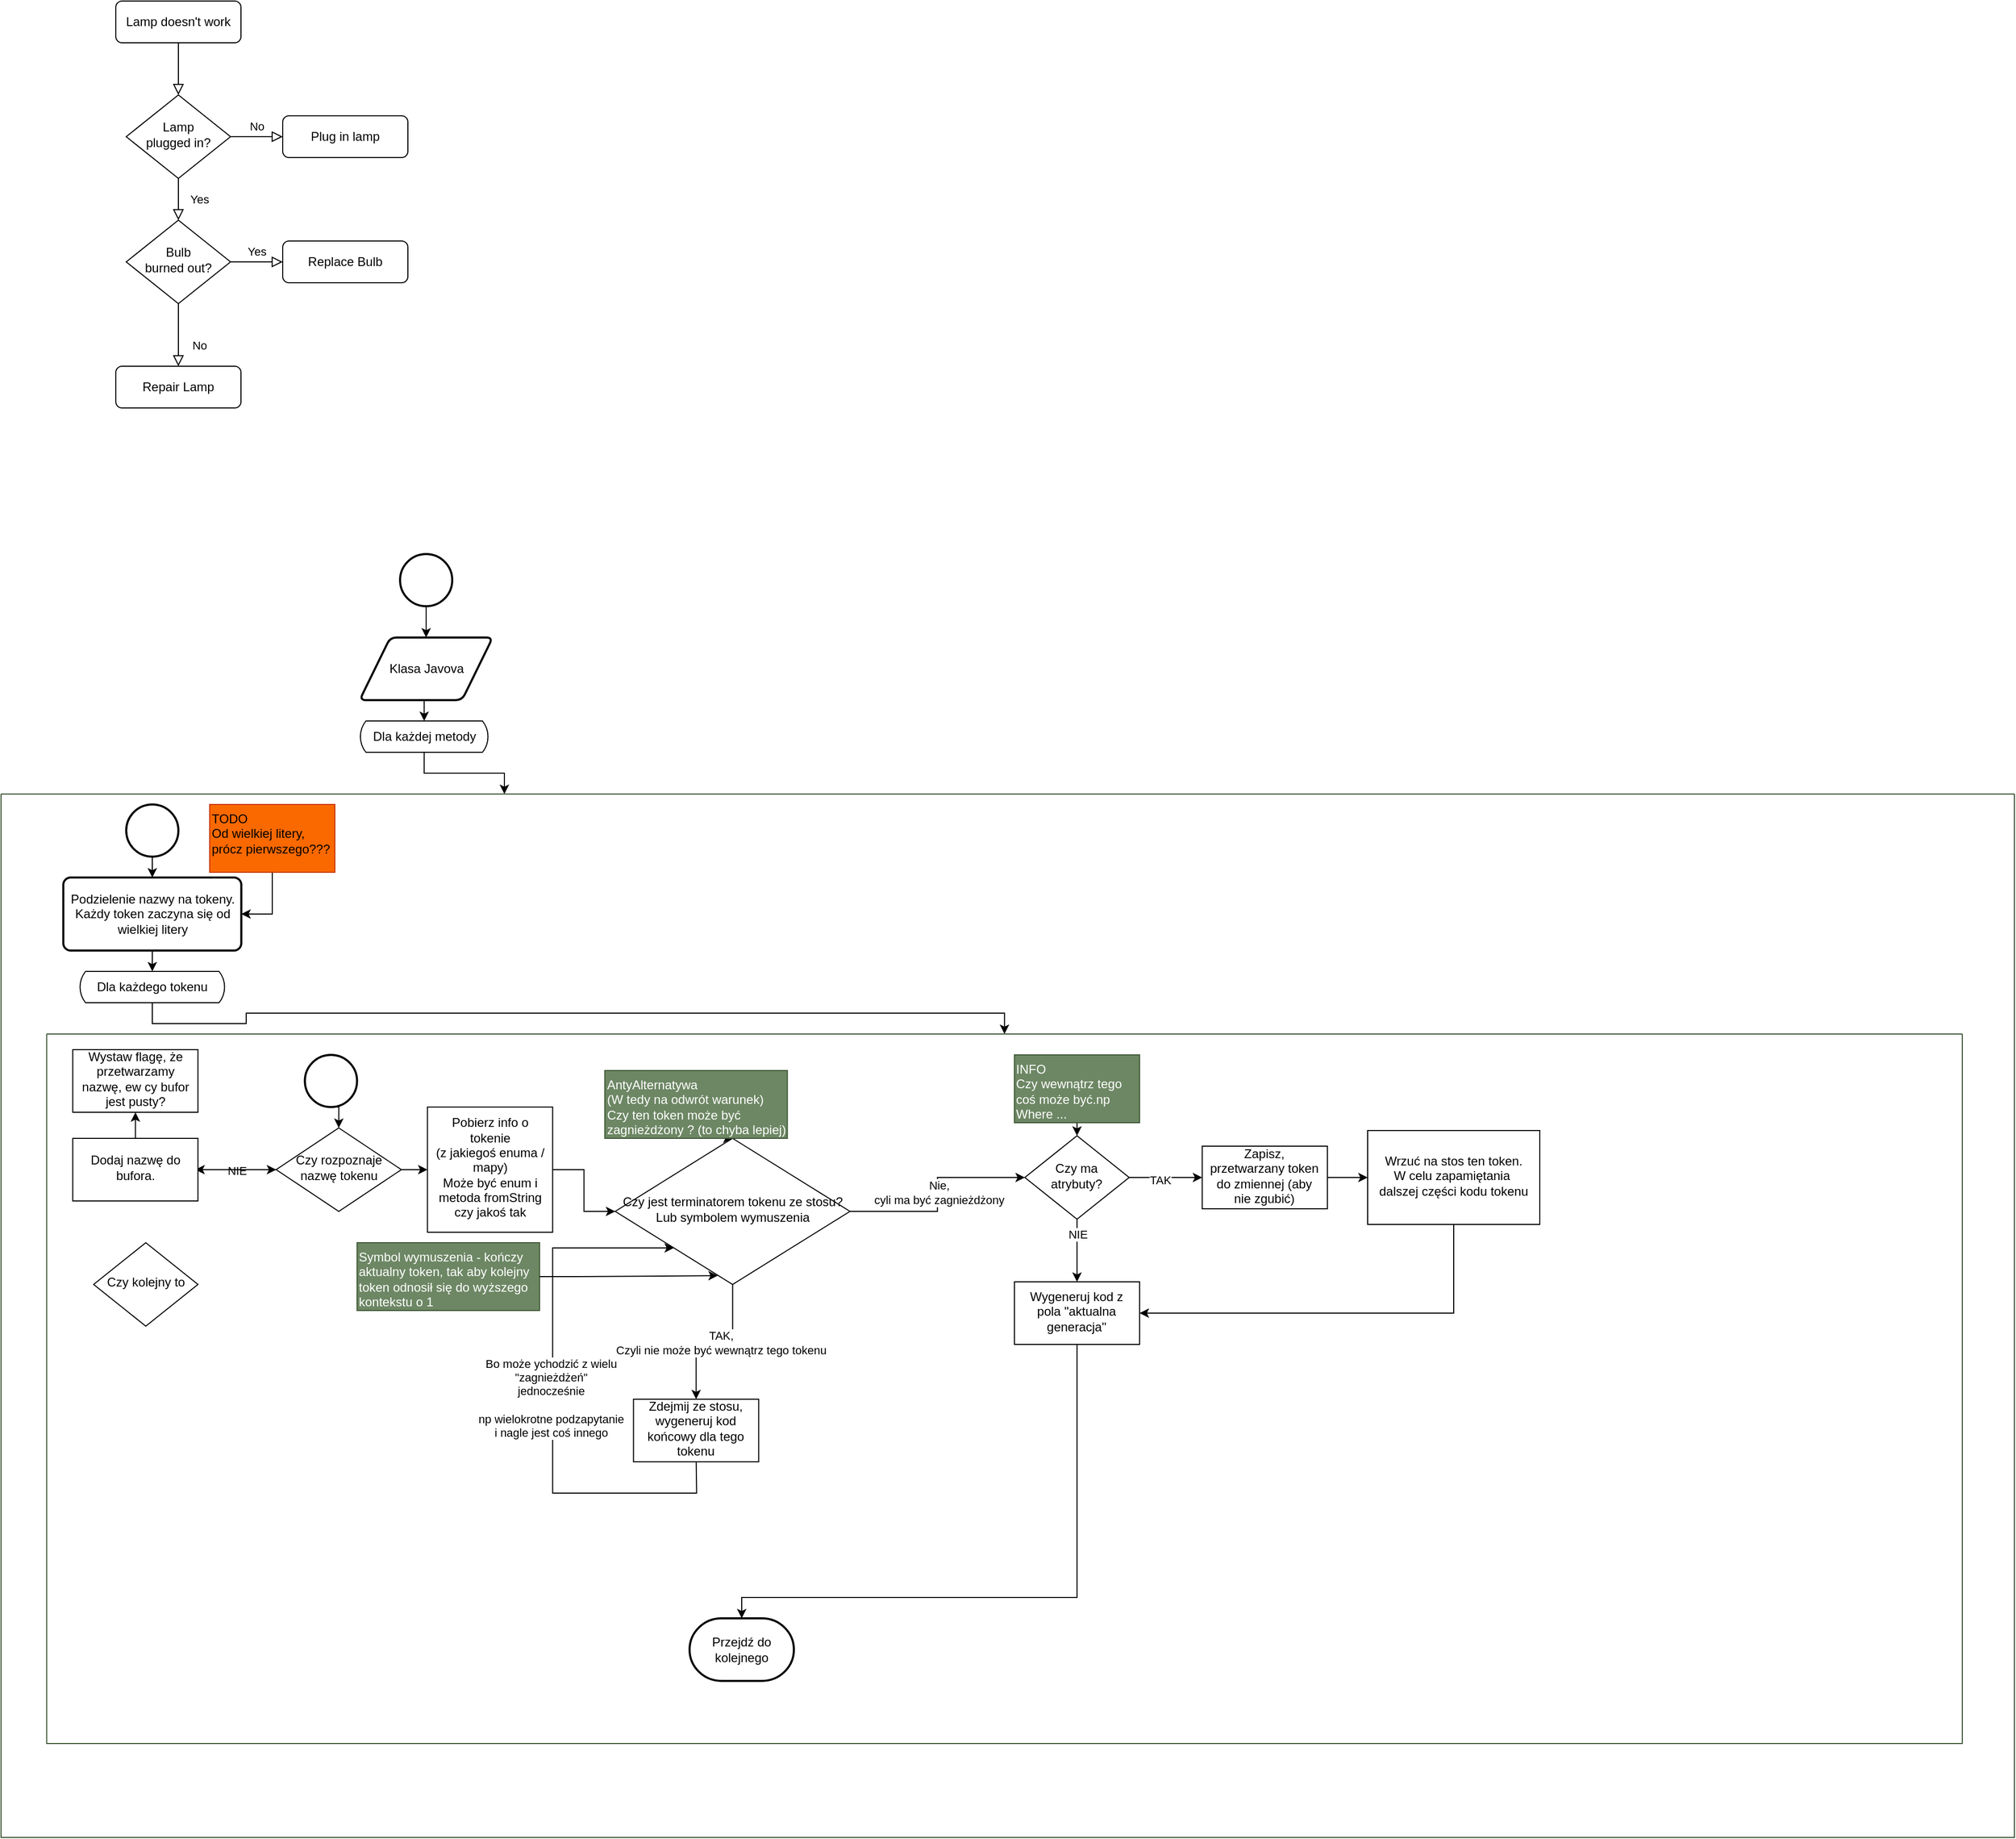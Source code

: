 <mxfile version="24.3.0" type="github">
  <diagram id="C5RBs43oDa-KdzZeNtuy" name="Page-1">
    <mxGraphModel dx="3047" dy="3220" grid="1" gridSize="10" guides="1" tooltips="1" connect="1" arrows="1" fold="1" page="0" pageScale="1" pageWidth="827" pageHeight="1169" math="0" shadow="0">
      <root>
        <mxCell id="WIyWlLk6GJQsqaUBKTNV-0" />
        <mxCell id="WIyWlLk6GJQsqaUBKTNV-1" parent="WIyWlLk6GJQsqaUBKTNV-0" />
        <mxCell id="WIyWlLk6GJQsqaUBKTNV-2" value="" style="rounded=0;html=1;jettySize=auto;orthogonalLoop=1;fontSize=11;endArrow=block;endFill=0;endSize=8;strokeWidth=1;shadow=0;labelBackgroundColor=none;edgeStyle=orthogonalEdgeStyle;" parent="WIyWlLk6GJQsqaUBKTNV-1" source="WIyWlLk6GJQsqaUBKTNV-3" target="WIyWlLk6GJQsqaUBKTNV-6" edge="1">
          <mxGeometry relative="1" as="geometry" />
        </mxCell>
        <mxCell id="WIyWlLk6GJQsqaUBKTNV-3" value="Lamp doesn&#39;t work" style="rounded=1;whiteSpace=wrap;html=1;fontSize=12;glass=0;strokeWidth=1;shadow=0;" parent="WIyWlLk6GJQsqaUBKTNV-1" vertex="1">
          <mxGeometry x="-270" y="-620" width="120" height="40" as="geometry" />
        </mxCell>
        <mxCell id="WIyWlLk6GJQsqaUBKTNV-4" value="Yes" style="rounded=0;html=1;jettySize=auto;orthogonalLoop=1;fontSize=11;endArrow=block;endFill=0;endSize=8;strokeWidth=1;shadow=0;labelBackgroundColor=none;edgeStyle=orthogonalEdgeStyle;" parent="WIyWlLk6GJQsqaUBKTNV-1" source="WIyWlLk6GJQsqaUBKTNV-6" target="WIyWlLk6GJQsqaUBKTNV-10" edge="1">
          <mxGeometry y="20" relative="1" as="geometry">
            <mxPoint as="offset" />
          </mxGeometry>
        </mxCell>
        <mxCell id="WIyWlLk6GJQsqaUBKTNV-5" value="No" style="edgeStyle=orthogonalEdgeStyle;rounded=0;html=1;jettySize=auto;orthogonalLoop=1;fontSize=11;endArrow=block;endFill=0;endSize=8;strokeWidth=1;shadow=0;labelBackgroundColor=none;" parent="WIyWlLk6GJQsqaUBKTNV-1" source="WIyWlLk6GJQsqaUBKTNV-6" target="WIyWlLk6GJQsqaUBKTNV-7" edge="1">
          <mxGeometry y="10" relative="1" as="geometry">
            <mxPoint as="offset" />
          </mxGeometry>
        </mxCell>
        <mxCell id="WIyWlLk6GJQsqaUBKTNV-6" value="Lamp&lt;br&gt;plugged in?" style="rhombus;whiteSpace=wrap;html=1;shadow=0;fontFamily=Helvetica;fontSize=12;align=center;strokeWidth=1;spacing=6;spacingTop=-4;" parent="WIyWlLk6GJQsqaUBKTNV-1" vertex="1">
          <mxGeometry x="-260" y="-530" width="100" height="80" as="geometry" />
        </mxCell>
        <mxCell id="WIyWlLk6GJQsqaUBKTNV-7" value="Plug in lamp" style="rounded=1;whiteSpace=wrap;html=1;fontSize=12;glass=0;strokeWidth=1;shadow=0;" parent="WIyWlLk6GJQsqaUBKTNV-1" vertex="1">
          <mxGeometry x="-110" y="-510" width="120" height="40" as="geometry" />
        </mxCell>
        <mxCell id="WIyWlLk6GJQsqaUBKTNV-8" value="No" style="rounded=0;html=1;jettySize=auto;orthogonalLoop=1;fontSize=11;endArrow=block;endFill=0;endSize=8;strokeWidth=1;shadow=0;labelBackgroundColor=none;edgeStyle=orthogonalEdgeStyle;" parent="WIyWlLk6GJQsqaUBKTNV-1" source="WIyWlLk6GJQsqaUBKTNV-10" target="WIyWlLk6GJQsqaUBKTNV-11" edge="1">
          <mxGeometry x="0.333" y="20" relative="1" as="geometry">
            <mxPoint as="offset" />
          </mxGeometry>
        </mxCell>
        <mxCell id="WIyWlLk6GJQsqaUBKTNV-9" value="Yes" style="edgeStyle=orthogonalEdgeStyle;rounded=0;html=1;jettySize=auto;orthogonalLoop=1;fontSize=11;endArrow=block;endFill=0;endSize=8;strokeWidth=1;shadow=0;labelBackgroundColor=none;" parent="WIyWlLk6GJQsqaUBKTNV-1" source="WIyWlLk6GJQsqaUBKTNV-10" target="WIyWlLk6GJQsqaUBKTNV-12" edge="1">
          <mxGeometry y="10" relative="1" as="geometry">
            <mxPoint as="offset" />
          </mxGeometry>
        </mxCell>
        <mxCell id="WIyWlLk6GJQsqaUBKTNV-10" value="Bulb&lt;br&gt;burned out?" style="rhombus;whiteSpace=wrap;html=1;shadow=0;fontFamily=Helvetica;fontSize=12;align=center;strokeWidth=1;spacing=6;spacingTop=-4;" parent="WIyWlLk6GJQsqaUBKTNV-1" vertex="1">
          <mxGeometry x="-260" y="-410" width="100" height="80" as="geometry" />
        </mxCell>
        <mxCell id="WIyWlLk6GJQsqaUBKTNV-11" value="Repair Lamp" style="rounded=1;whiteSpace=wrap;html=1;fontSize=12;glass=0;strokeWidth=1;shadow=0;" parent="WIyWlLk6GJQsqaUBKTNV-1" vertex="1">
          <mxGeometry x="-270" y="-270" width="120" height="40" as="geometry" />
        </mxCell>
        <mxCell id="WIyWlLk6GJQsqaUBKTNV-12" value="Replace Bulb" style="rounded=1;whiteSpace=wrap;html=1;fontSize=12;glass=0;strokeWidth=1;shadow=0;" parent="WIyWlLk6GJQsqaUBKTNV-1" vertex="1">
          <mxGeometry x="-110" y="-390" width="120" height="40" as="geometry" />
        </mxCell>
        <mxCell id="cGUAd-4T3Jj6xi8aEvbd-7" style="edgeStyle=orthogonalEdgeStyle;rounded=0;orthogonalLoop=1;jettySize=auto;html=1;exitX=0.5;exitY=1;exitDx=0;exitDy=0;exitPerimeter=0;entryX=0.5;entryY=0;entryDx=0;entryDy=0;" edge="1" parent="WIyWlLk6GJQsqaUBKTNV-1" source="cGUAd-4T3Jj6xi8aEvbd-0" target="cGUAd-4T3Jj6xi8aEvbd-4">
          <mxGeometry relative="1" as="geometry" />
        </mxCell>
        <mxCell id="cGUAd-4T3Jj6xi8aEvbd-0" value="" style="strokeWidth=2;html=1;shape=mxgraph.flowchart.start_2;whiteSpace=wrap;" vertex="1" parent="WIyWlLk6GJQsqaUBKTNV-1">
          <mxGeometry x="2.5" y="-90" width="50" height="50" as="geometry" />
        </mxCell>
        <mxCell id="cGUAd-4T3Jj6xi8aEvbd-4" value="&lt;div&gt;Klasa Javova&lt;/div&gt;" style="shape=parallelogram;html=1;strokeWidth=2;perimeter=parallelogramPerimeter;whiteSpace=wrap;rounded=1;arcSize=12;size=0.23;" vertex="1" parent="WIyWlLk6GJQsqaUBKTNV-1">
          <mxGeometry x="-36.25" y="-10" width="127.5" height="60" as="geometry" />
        </mxCell>
        <mxCell id="cGUAd-4T3Jj6xi8aEvbd-19" style="edgeStyle=orthogonalEdgeStyle;rounded=0;orthogonalLoop=1;jettySize=auto;html=1;exitX=0.5;exitY=1;exitDx=0;exitDy=0;exitPerimeter=0;entryX=0.25;entryY=0;entryDx=0;entryDy=0;" edge="1" parent="WIyWlLk6GJQsqaUBKTNV-1" source="cGUAd-4T3Jj6xi8aEvbd-11" target="cGUAd-4T3Jj6xi8aEvbd-16">
          <mxGeometry relative="1" as="geometry" />
        </mxCell>
        <mxCell id="cGUAd-4T3Jj6xi8aEvbd-11" value="Dla każdej metody" style="html=1;dashed=0;whiteSpace=wrap;shape=mxgraph.dfd.loop" vertex="1" parent="WIyWlLk6GJQsqaUBKTNV-1">
          <mxGeometry x="-36.25" y="70" width="123.75" height="30" as="geometry" />
        </mxCell>
        <mxCell id="cGUAd-4T3Jj6xi8aEvbd-12" style="edgeStyle=orthogonalEdgeStyle;rounded=0;orthogonalLoop=1;jettySize=auto;html=1;exitX=0.5;exitY=1;exitDx=0;exitDy=0;entryX=0.5;entryY=0;entryDx=0;entryDy=0;entryPerimeter=0;" edge="1" parent="WIyWlLk6GJQsqaUBKTNV-1" source="cGUAd-4T3Jj6xi8aEvbd-4" target="cGUAd-4T3Jj6xi8aEvbd-11">
          <mxGeometry relative="1" as="geometry" />
        </mxCell>
        <mxCell id="cGUAd-4T3Jj6xi8aEvbd-16" value="" style="swimlane;startSize=0;fillColor=#6d8764;fontColor=#ffffff;strokeColor=#3A5431;" vertex="1" parent="WIyWlLk6GJQsqaUBKTNV-1">
          <mxGeometry x="-380" y="140" width="1930" height="1000" as="geometry">
            <mxRectangle x="-70" y="140" width="50" height="40" as="alternateBounds" />
          </mxGeometry>
        </mxCell>
        <mxCell id="cGUAd-4T3Jj6xi8aEvbd-22" style="edgeStyle=orthogonalEdgeStyle;rounded=0;orthogonalLoop=1;jettySize=auto;html=1;exitX=0.5;exitY=1;exitDx=0;exitDy=0;entryX=1;entryY=0.5;entryDx=0;entryDy=0;" edge="1" parent="cGUAd-4T3Jj6xi8aEvbd-16" source="cGUAd-4T3Jj6xi8aEvbd-14" target="cGUAd-4T3Jj6xi8aEvbd-13">
          <mxGeometry relative="1" as="geometry" />
        </mxCell>
        <mxCell id="cGUAd-4T3Jj6xi8aEvbd-14" value="&lt;div&gt;TODO&lt;/div&gt;&lt;div&gt;Od wielkiej litery, prócz pierwszego???&lt;br&gt;&lt;/div&gt;" style="text;html=1;whiteSpace=wrap;overflow=hidden;rounded=0;fillColor=#fa6800;fontColor=#000000;strokeColor=#C73500;" vertex="1" parent="cGUAd-4T3Jj6xi8aEvbd-16">
          <mxGeometry x="200" y="10" width="120" height="65" as="geometry" />
        </mxCell>
        <mxCell id="cGUAd-4T3Jj6xi8aEvbd-13" value="&lt;div&gt;Podzielenie nazwy na tokeny.&lt;/div&gt;&lt;div&gt;Każdy token zaczyna się od wielkiej litery&lt;br&gt;&lt;/div&gt;" style="rounded=1;whiteSpace=wrap;html=1;absoluteArcSize=1;arcSize=14;strokeWidth=2;" vertex="1" parent="cGUAd-4T3Jj6xi8aEvbd-16">
          <mxGeometry x="59.69" y="80" width="170.62" height="70" as="geometry" />
        </mxCell>
        <mxCell id="cGUAd-4T3Jj6xi8aEvbd-23" style="edgeStyle=orthogonalEdgeStyle;rounded=0;orthogonalLoop=1;jettySize=auto;html=1;exitX=0.5;exitY=1;exitDx=0;exitDy=0;exitPerimeter=0;entryX=0.5;entryY=0;entryDx=0;entryDy=0;" edge="1" parent="cGUAd-4T3Jj6xi8aEvbd-16" source="cGUAd-4T3Jj6xi8aEvbd-20" target="cGUAd-4T3Jj6xi8aEvbd-13">
          <mxGeometry relative="1" as="geometry" />
        </mxCell>
        <mxCell id="cGUAd-4T3Jj6xi8aEvbd-20" value="" style="strokeWidth=2;html=1;shape=mxgraph.flowchart.start_2;whiteSpace=wrap;" vertex="1" parent="cGUAd-4T3Jj6xi8aEvbd-16">
          <mxGeometry x="120" y="10" width="50" height="50" as="geometry" />
        </mxCell>
        <mxCell id="cGUAd-4T3Jj6xi8aEvbd-28" style="edgeStyle=orthogonalEdgeStyle;rounded=0;orthogonalLoop=1;jettySize=auto;html=1;exitX=0.5;exitY=1;exitDx=0;exitDy=0;exitPerimeter=0;entryX=0.5;entryY=0;entryDx=0;entryDy=0;" edge="1" parent="cGUAd-4T3Jj6xi8aEvbd-16" source="cGUAd-4T3Jj6xi8aEvbd-25" target="cGUAd-4T3Jj6xi8aEvbd-27">
          <mxGeometry relative="1" as="geometry" />
        </mxCell>
        <mxCell id="cGUAd-4T3Jj6xi8aEvbd-25" value="Dla każdego tokenu" style="html=1;dashed=0;whiteSpace=wrap;shape=mxgraph.dfd.loop" vertex="1" parent="cGUAd-4T3Jj6xi8aEvbd-16">
          <mxGeometry x="75" y="170" width="140" height="30" as="geometry" />
        </mxCell>
        <mxCell id="cGUAd-4T3Jj6xi8aEvbd-26" style="edgeStyle=orthogonalEdgeStyle;rounded=0;orthogonalLoop=1;jettySize=auto;html=1;exitX=0.5;exitY=1;exitDx=0;exitDy=0;entryX=0.5;entryY=0;entryDx=0;entryDy=0;entryPerimeter=0;" edge="1" parent="cGUAd-4T3Jj6xi8aEvbd-16" source="cGUAd-4T3Jj6xi8aEvbd-13" target="cGUAd-4T3Jj6xi8aEvbd-25">
          <mxGeometry relative="1" as="geometry" />
        </mxCell>
        <mxCell id="cGUAd-4T3Jj6xi8aEvbd-27" value="" style="swimlane;startSize=0;fillColor=#6d8764;fontColor=#ffffff;strokeColor=#3A5431;" vertex="1" parent="cGUAd-4T3Jj6xi8aEvbd-16">
          <mxGeometry x="43.75" y="230" width="1836.25" height="680" as="geometry" />
        </mxCell>
        <mxCell id="cGUAd-4T3Jj6xi8aEvbd-32" style="edgeStyle=orthogonalEdgeStyle;rounded=0;orthogonalLoop=1;jettySize=auto;html=1;exitX=0.5;exitY=1;exitDx=0;exitDy=0;exitPerimeter=0;entryX=0.5;entryY=0;entryDx=0;entryDy=0;" edge="1" parent="cGUAd-4T3Jj6xi8aEvbd-27" source="cGUAd-4T3Jj6xi8aEvbd-30" target="cGUAd-4T3Jj6xi8aEvbd-31">
          <mxGeometry relative="1" as="geometry" />
        </mxCell>
        <mxCell id="cGUAd-4T3Jj6xi8aEvbd-30" value="" style="strokeWidth=2;html=1;shape=mxgraph.flowchart.start_2;whiteSpace=wrap;" vertex="1" parent="cGUAd-4T3Jj6xi8aEvbd-27">
          <mxGeometry x="247.5" y="20" width="50" height="50" as="geometry" />
        </mxCell>
        <mxCell id="cGUAd-4T3Jj6xi8aEvbd-50" value="" style="edgeStyle=orthogonalEdgeStyle;rounded=0;orthogonalLoop=1;jettySize=auto;html=1;" edge="1" parent="cGUAd-4T3Jj6xi8aEvbd-27" source="cGUAd-4T3Jj6xi8aEvbd-31">
          <mxGeometry relative="1" as="geometry">
            <mxPoint x="142.5" y="130" as="targetPoint" />
          </mxGeometry>
        </mxCell>
        <mxCell id="cGUAd-4T3Jj6xi8aEvbd-51" value="NIE" style="edgeLabel;html=1;align=center;verticalAlign=middle;resizable=0;points=[];" vertex="1" connectable="0" parent="cGUAd-4T3Jj6xi8aEvbd-50">
          <mxGeometry x="-0.009" relative="1" as="geometry">
            <mxPoint as="offset" />
          </mxGeometry>
        </mxCell>
        <mxCell id="cGUAd-4T3Jj6xi8aEvbd-56" style="edgeStyle=orthogonalEdgeStyle;rounded=0;orthogonalLoop=1;jettySize=auto;html=1;entryX=0;entryY=0.5;entryDx=0;entryDy=0;" edge="1" parent="cGUAd-4T3Jj6xi8aEvbd-27" source="cGUAd-4T3Jj6xi8aEvbd-31" target="cGUAd-4T3Jj6xi8aEvbd-55">
          <mxGeometry relative="1" as="geometry" />
        </mxCell>
        <mxCell id="cGUAd-4T3Jj6xi8aEvbd-31" value="Czy rozpoznaje nazwę tokenu" style="rhombus;whiteSpace=wrap;html=1;shadow=0;fontFamily=Helvetica;fontSize=12;align=center;strokeWidth=1;spacing=6;spacingTop=-4;" vertex="1" parent="cGUAd-4T3Jj6xi8aEvbd-27">
          <mxGeometry x="220" y="90" width="120" height="80" as="geometry" />
        </mxCell>
        <mxCell id="cGUAd-4T3Jj6xi8aEvbd-38" value="" style="edgeStyle=orthogonalEdgeStyle;rounded=0;orthogonalLoop=1;jettySize=auto;html=1;" edge="1" parent="cGUAd-4T3Jj6xi8aEvbd-27" source="cGUAd-4T3Jj6xi8aEvbd-36" target="cGUAd-4T3Jj6xi8aEvbd-37">
          <mxGeometry relative="1" as="geometry" />
        </mxCell>
        <mxCell id="cGUAd-4T3Jj6xi8aEvbd-39" value="TAK" style="edgeLabel;html=1;align=center;verticalAlign=middle;resizable=0;points=[];" vertex="1" connectable="0" parent="cGUAd-4T3Jj6xi8aEvbd-38">
          <mxGeometry x="-0.155" y="-2" relative="1" as="geometry">
            <mxPoint as="offset" />
          </mxGeometry>
        </mxCell>
        <mxCell id="cGUAd-4T3Jj6xi8aEvbd-42" value="" style="edgeStyle=orthogonalEdgeStyle;rounded=0;orthogonalLoop=1;jettySize=auto;html=1;" edge="1" parent="cGUAd-4T3Jj6xi8aEvbd-27" source="cGUAd-4T3Jj6xi8aEvbd-36" target="cGUAd-4T3Jj6xi8aEvbd-41">
          <mxGeometry relative="1" as="geometry" />
        </mxCell>
        <mxCell id="cGUAd-4T3Jj6xi8aEvbd-43" value="&lt;div&gt;NIE&lt;/div&gt;" style="edgeLabel;html=1;align=center;verticalAlign=middle;resizable=0;points=[];" vertex="1" connectable="0" parent="cGUAd-4T3Jj6xi8aEvbd-42">
          <mxGeometry x="-0.532" relative="1" as="geometry">
            <mxPoint as="offset" />
          </mxGeometry>
        </mxCell>
        <mxCell id="cGUAd-4T3Jj6xi8aEvbd-36" value="Czy ma atrybuty?" style="rhombus;whiteSpace=wrap;html=1;shadow=0;fontFamily=Helvetica;fontSize=12;align=center;strokeWidth=1;spacing=6;spacingTop=-4;" vertex="1" parent="cGUAd-4T3Jj6xi8aEvbd-27">
          <mxGeometry x="937.65" y="97.5" width="100" height="80" as="geometry" />
        </mxCell>
        <mxCell id="cGUAd-4T3Jj6xi8aEvbd-47" value="" style="edgeStyle=orthogonalEdgeStyle;rounded=0;orthogonalLoop=1;jettySize=auto;html=1;" edge="1" parent="cGUAd-4T3Jj6xi8aEvbd-27" source="cGUAd-4T3Jj6xi8aEvbd-37" target="cGUAd-4T3Jj6xi8aEvbd-46">
          <mxGeometry relative="1" as="geometry" />
        </mxCell>
        <mxCell id="cGUAd-4T3Jj6xi8aEvbd-37" value="&lt;div&gt;Zapisz, przetwarzany token&lt;/div&gt;&lt;div&gt;do zmiennej (aby nie zgubić)&lt;br&gt;&lt;/div&gt;" style="whiteSpace=wrap;html=1;shadow=0;strokeWidth=1;spacing=6;spacingTop=-4;" vertex="1" parent="cGUAd-4T3Jj6xi8aEvbd-27">
          <mxGeometry x="1107.65" y="107.5" width="120" height="60" as="geometry" />
        </mxCell>
        <mxCell id="cGUAd-4T3Jj6xi8aEvbd-41" value="&lt;div&gt;Wygeneruj kod z&lt;/div&gt;&lt;div&gt;pola &quot;aktualna generacja&quot;&lt;br&gt;&lt;/div&gt;" style="whiteSpace=wrap;html=1;shadow=0;strokeWidth=1;spacing=6;spacingTop=-4;" vertex="1" parent="cGUAd-4T3Jj6xi8aEvbd-27">
          <mxGeometry x="927.65" y="237.5" width="120" height="60" as="geometry" />
        </mxCell>
        <mxCell id="cGUAd-4T3Jj6xi8aEvbd-45" style="edgeStyle=orthogonalEdgeStyle;rounded=0;orthogonalLoop=1;jettySize=auto;html=1;exitX=0.5;exitY=1;exitDx=0;exitDy=0;entryX=0.5;entryY=0;entryDx=0;entryDy=0;" edge="1" parent="cGUAd-4T3Jj6xi8aEvbd-27" source="cGUAd-4T3Jj6xi8aEvbd-44" target="cGUAd-4T3Jj6xi8aEvbd-36">
          <mxGeometry relative="1" as="geometry" />
        </mxCell>
        <mxCell id="cGUAd-4T3Jj6xi8aEvbd-44" value="&lt;div&gt;INFO&lt;/div&gt;&lt;div&gt;Czy wewnątrz tego coś może być.np Where ... &lt;br&gt;&lt;/div&gt;" style="text;html=1;whiteSpace=wrap;overflow=hidden;rounded=0;fillColor=#6d8764;fontColor=#ffffff;strokeColor=#3A5431;" vertex="1" parent="cGUAd-4T3Jj6xi8aEvbd-27">
          <mxGeometry x="927.65" y="20" width="120" height="65" as="geometry" />
        </mxCell>
        <mxCell id="cGUAd-4T3Jj6xi8aEvbd-75" style="edgeStyle=orthogonalEdgeStyle;rounded=0;orthogonalLoop=1;jettySize=auto;html=1;exitX=0.5;exitY=1;exitDx=0;exitDy=0;entryX=1;entryY=0.5;entryDx=0;entryDy=0;" edge="1" parent="cGUAd-4T3Jj6xi8aEvbd-27" source="cGUAd-4T3Jj6xi8aEvbd-46" target="cGUAd-4T3Jj6xi8aEvbd-41">
          <mxGeometry relative="1" as="geometry" />
        </mxCell>
        <mxCell id="cGUAd-4T3Jj6xi8aEvbd-46" value="&lt;div&gt;Wrzuć na stos ten token.&lt;/div&gt;&lt;div&gt;W celu zapamiętania&amp;nbsp; &lt;br&gt;&lt;/div&gt;&lt;div&gt;dalszej części kodu tokenu&lt;/div&gt;" style="whiteSpace=wrap;html=1;shadow=0;strokeWidth=1;spacing=6;spacingTop=-4;" vertex="1" parent="cGUAd-4T3Jj6xi8aEvbd-27">
          <mxGeometry x="1266.25" y="92.5" width="165" height="90" as="geometry" />
        </mxCell>
        <mxCell id="cGUAd-4T3Jj6xi8aEvbd-52" value="Czy kolejny to " style="rhombus;whiteSpace=wrap;html=1;shadow=0;fontFamily=Helvetica;fontSize=12;align=center;strokeWidth=1;spacing=6;spacingTop=-4;" vertex="1" parent="cGUAd-4T3Jj6xi8aEvbd-27">
          <mxGeometry x="45" y="200" width="100" height="80" as="geometry" />
        </mxCell>
        <mxCell id="cGUAd-4T3Jj6xi8aEvbd-54" value="" style="edgeStyle=orthogonalEdgeStyle;rounded=0;orthogonalLoop=1;jettySize=auto;html=1;exitX=1;exitY=0.5;exitDx=0;exitDy=0;" edge="1" parent="cGUAd-4T3Jj6xi8aEvbd-27" source="cGUAd-4T3Jj6xi8aEvbd-53" target="cGUAd-4T3Jj6xi8aEvbd-31">
          <mxGeometry relative="1" as="geometry" />
        </mxCell>
        <mxCell id="cGUAd-4T3Jj6xi8aEvbd-77" value="" style="edgeStyle=orthogonalEdgeStyle;rounded=0;orthogonalLoop=1;jettySize=auto;html=1;" edge="1" parent="cGUAd-4T3Jj6xi8aEvbd-27" source="cGUAd-4T3Jj6xi8aEvbd-53" target="cGUAd-4T3Jj6xi8aEvbd-76">
          <mxGeometry relative="1" as="geometry" />
        </mxCell>
        <mxCell id="cGUAd-4T3Jj6xi8aEvbd-53" value="&lt;div&gt;Dodaj nazwę do bufora.&lt;/div&gt;" style="whiteSpace=wrap;html=1;shadow=0;strokeWidth=1;spacing=6;spacingTop=-4;" vertex="1" parent="cGUAd-4T3Jj6xi8aEvbd-27">
          <mxGeometry x="25" y="100" width="120" height="60" as="geometry" />
        </mxCell>
        <mxCell id="cGUAd-4T3Jj6xi8aEvbd-60" style="edgeStyle=orthogonalEdgeStyle;rounded=0;orthogonalLoop=1;jettySize=auto;html=1;exitX=1;exitY=0.5;exitDx=0;exitDy=0;entryX=0;entryY=0.5;entryDx=0;entryDy=0;" edge="1" parent="cGUAd-4T3Jj6xi8aEvbd-27" source="cGUAd-4T3Jj6xi8aEvbd-55" target="cGUAd-4T3Jj6xi8aEvbd-58">
          <mxGeometry relative="1" as="geometry" />
        </mxCell>
        <mxCell id="cGUAd-4T3Jj6xi8aEvbd-55" value="&lt;div&gt;Pobierz info o tokenie&lt;/div&gt;&lt;div&gt;(z jakiegoś enuma / mapy)&lt;/div&gt;&lt;div&gt;Może być enum i metoda fromString czy jakoś tak&lt;br&gt;&lt;/div&gt;" style="whiteSpace=wrap;html=1;shadow=0;strokeWidth=1;spacing=6;spacingTop=-4;" vertex="1" parent="cGUAd-4T3Jj6xi8aEvbd-27">
          <mxGeometry x="365" y="70" width="120" height="120" as="geometry" />
        </mxCell>
        <mxCell id="cGUAd-4T3Jj6xi8aEvbd-63" value="" style="edgeStyle=orthogonalEdgeStyle;rounded=0;orthogonalLoop=1;jettySize=auto;html=1;" edge="1" parent="cGUAd-4T3Jj6xi8aEvbd-27" source="cGUAd-4T3Jj6xi8aEvbd-58" target="cGUAd-4T3Jj6xi8aEvbd-62">
          <mxGeometry relative="1" as="geometry" />
        </mxCell>
        <mxCell id="cGUAd-4T3Jj6xi8aEvbd-64" value="&lt;div&gt;TAK, &lt;br&gt;&lt;/div&gt;&lt;div&gt;Czyli nie może być wewnątrz tego tokenu&lt;br&gt;&lt;/div&gt;" style="edgeLabel;html=1;align=center;verticalAlign=middle;resizable=0;points=[];" vertex="1" connectable="0" parent="cGUAd-4T3Jj6xi8aEvbd-63">
          <mxGeometry x="-0.076" y="1" relative="1" as="geometry">
            <mxPoint as="offset" />
          </mxGeometry>
        </mxCell>
        <mxCell id="cGUAd-4T3Jj6xi8aEvbd-71" style="edgeStyle=orthogonalEdgeStyle;rounded=0;orthogonalLoop=1;jettySize=auto;html=1;exitX=1;exitY=0.5;exitDx=0;exitDy=0;entryX=0;entryY=0.5;entryDx=0;entryDy=0;" edge="1" parent="cGUAd-4T3Jj6xi8aEvbd-27" source="cGUAd-4T3Jj6xi8aEvbd-58" target="cGUAd-4T3Jj6xi8aEvbd-36">
          <mxGeometry relative="1" as="geometry" />
        </mxCell>
        <mxCell id="cGUAd-4T3Jj6xi8aEvbd-72" value="&lt;div&gt;Nie,&lt;/div&gt;&lt;div&gt;cyli ma być zagnieżdżony&lt;br&gt;&lt;/div&gt;" style="edgeLabel;html=1;align=center;verticalAlign=middle;resizable=0;points=[];" vertex="1" connectable="0" parent="cGUAd-4T3Jj6xi8aEvbd-71">
          <mxGeometry x="0.022" y="-1" relative="1" as="geometry">
            <mxPoint as="offset" />
          </mxGeometry>
        </mxCell>
        <mxCell id="cGUAd-4T3Jj6xi8aEvbd-58" value="&lt;div&gt;Czy jest terminatorem tokenu ze stosu?&lt;/div&gt;&lt;div&gt;Lub symbolem wymuszenia&lt;br&gt;&lt;/div&gt;" style="rhombus;whiteSpace=wrap;html=1;shadow=0;fontFamily=Helvetica;fontSize=12;align=center;strokeWidth=1;spacing=6;spacingTop=-4;" vertex="1" parent="cGUAd-4T3Jj6xi8aEvbd-27">
          <mxGeometry x="545" y="100" width="225" height="140" as="geometry" />
        </mxCell>
        <mxCell id="cGUAd-4T3Jj6xi8aEvbd-61" style="edgeStyle=orthogonalEdgeStyle;rounded=0;orthogonalLoop=1;jettySize=auto;html=1;exitX=0.5;exitY=1;exitDx=0;exitDy=0;entryX=0.5;entryY=0;entryDx=0;entryDy=0;" edge="1" parent="cGUAd-4T3Jj6xi8aEvbd-27" source="cGUAd-4T3Jj6xi8aEvbd-59" target="cGUAd-4T3Jj6xi8aEvbd-58">
          <mxGeometry relative="1" as="geometry" />
        </mxCell>
        <mxCell id="cGUAd-4T3Jj6xi8aEvbd-59" value="&lt;div&gt;AntyAlternatywa&lt;/div&gt;&lt;div&gt;(W tedy na odwrót warunek)&lt;/div&gt;&lt;div&gt;Czy ten token może być zagnieżdżony ? (to chyba lepiej)&lt;br&gt;&lt;/div&gt;" style="text;html=1;whiteSpace=wrap;overflow=hidden;rounded=0;fillColor=#6d8764;fontColor=#ffffff;strokeColor=#3A5431;" vertex="1" parent="cGUAd-4T3Jj6xi8aEvbd-27">
          <mxGeometry x="535" y="35" width="175" height="65" as="geometry" />
        </mxCell>
        <mxCell id="cGUAd-4T3Jj6xi8aEvbd-67" style="edgeStyle=orthogonalEdgeStyle;rounded=0;orthogonalLoop=1;jettySize=auto;html=1;exitX=0.5;exitY=1;exitDx=0;exitDy=0;entryX=0;entryY=1;entryDx=0;entryDy=0;" edge="1" parent="cGUAd-4T3Jj6xi8aEvbd-27" source="cGUAd-4T3Jj6xi8aEvbd-62" target="cGUAd-4T3Jj6xi8aEvbd-58">
          <mxGeometry relative="1" as="geometry">
            <mxPoint x="592.5" y="405" as="sourcePoint" />
            <mxPoint x="515.0" y="175" as="targetPoint" />
            <Array as="points">
              <mxPoint x="623" y="405" />
              <mxPoint x="623" y="440" />
              <mxPoint x="485" y="440" />
              <mxPoint x="485" y="210" />
            </Array>
          </mxGeometry>
        </mxCell>
        <mxCell id="cGUAd-4T3Jj6xi8aEvbd-68" value="&lt;div&gt;Bo może ychodzić z wielu &lt;br&gt;&lt;/div&gt;&lt;div&gt;&quot;zagnieżdżeń&quot;&lt;/div&gt;&lt;div&gt;jednocześnie&lt;/div&gt;&lt;div&gt;&lt;br&gt;&lt;/div&gt;&lt;div&gt;np wielokrotne podzapytanie &lt;br&gt;&lt;/div&gt;&lt;div&gt;i nagle jest coś innego&lt;br&gt;&lt;/div&gt;" style="edgeLabel;html=1;align=center;verticalAlign=middle;resizable=0;points=[];" vertex="1" connectable="0" parent="cGUAd-4T3Jj6xi8aEvbd-67">
          <mxGeometry x="0.064" y="2" relative="1" as="geometry">
            <mxPoint y="12" as="offset" />
          </mxGeometry>
        </mxCell>
        <mxCell id="cGUAd-4T3Jj6xi8aEvbd-62" value="&lt;div&gt;Zdejmij ze stosu,&lt;/div&gt;&lt;div&gt;wygeneruj kod końcowy dla tego tokenu&lt;br&gt;&lt;/div&gt;" style="whiteSpace=wrap;html=1;shadow=0;strokeWidth=1;spacing=6;spacingTop=-4;" vertex="1" parent="cGUAd-4T3Jj6xi8aEvbd-27">
          <mxGeometry x="562.5" y="350" width="120" height="60" as="geometry" />
        </mxCell>
        <mxCell id="cGUAd-4T3Jj6xi8aEvbd-69" value="Symbol wymuszenia - kończy aktualny token, tak aby kolejny token odnosił się do wyższego kontekstu o 1" style="text;html=1;whiteSpace=wrap;overflow=hidden;rounded=0;fillColor=#6d8764;fontColor=#ffffff;strokeColor=#3A5431;" vertex="1" parent="cGUAd-4T3Jj6xi8aEvbd-27">
          <mxGeometry x="297.5" y="200" width="175" height="65" as="geometry" />
        </mxCell>
        <mxCell id="cGUAd-4T3Jj6xi8aEvbd-70" style="edgeStyle=orthogonalEdgeStyle;rounded=0;orthogonalLoop=1;jettySize=auto;html=1;entryX=0.437;entryY=0.94;entryDx=0;entryDy=0;entryPerimeter=0;" edge="1" parent="cGUAd-4T3Jj6xi8aEvbd-27" source="cGUAd-4T3Jj6xi8aEvbd-69" target="cGUAd-4T3Jj6xi8aEvbd-58">
          <mxGeometry relative="1" as="geometry" />
        </mxCell>
        <mxCell id="cGUAd-4T3Jj6xi8aEvbd-73" value="Przejdź do kolejnego" style="strokeWidth=2;html=1;shape=mxgraph.flowchart.terminator;whiteSpace=wrap;" vertex="1" parent="cGUAd-4T3Jj6xi8aEvbd-27">
          <mxGeometry x="616.25" y="560" width="100" height="60" as="geometry" />
        </mxCell>
        <mxCell id="cGUAd-4T3Jj6xi8aEvbd-74" style="edgeStyle=orthogonalEdgeStyle;rounded=0;orthogonalLoop=1;jettySize=auto;html=1;exitX=0.5;exitY=1;exitDx=0;exitDy=0;entryX=0.5;entryY=0;entryDx=0;entryDy=0;entryPerimeter=0;" edge="1" parent="cGUAd-4T3Jj6xi8aEvbd-27" source="cGUAd-4T3Jj6xi8aEvbd-41" target="cGUAd-4T3Jj6xi8aEvbd-73">
          <mxGeometry relative="1" as="geometry">
            <Array as="points">
              <mxPoint x="988" y="540" />
              <mxPoint x="666" y="540" />
            </Array>
          </mxGeometry>
        </mxCell>
        <mxCell id="cGUAd-4T3Jj6xi8aEvbd-76" value="&lt;div&gt;Wystaw flagę, że&lt;/div&gt;&lt;div&gt;przetwarzamy nazwę, ew cy bufor jest pusty?&lt;br&gt;&lt;/div&gt;" style="whiteSpace=wrap;html=1;shadow=0;strokeWidth=1;spacing=6;spacingTop=-4;" vertex="1" parent="cGUAd-4T3Jj6xi8aEvbd-27">
          <mxGeometry x="25" y="15" width="120" height="60" as="geometry" />
        </mxCell>
      </root>
    </mxGraphModel>
  </diagram>
</mxfile>
